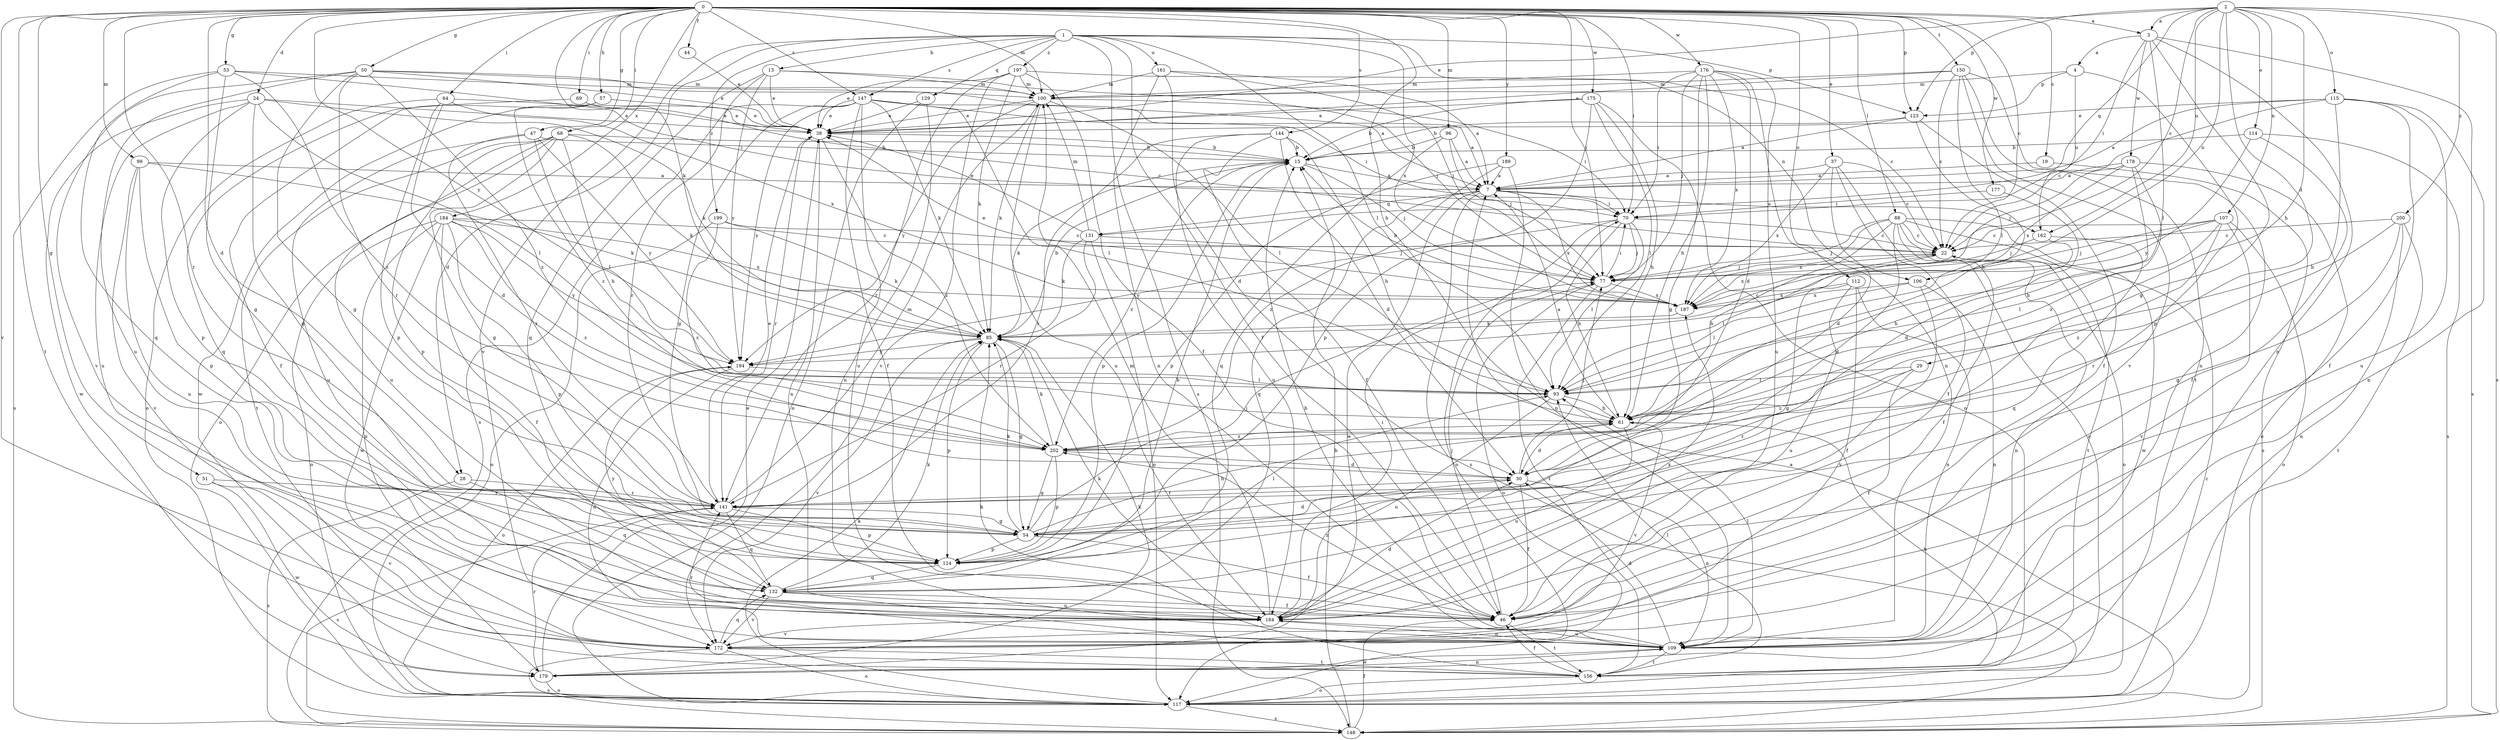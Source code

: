 strict digraph  {
0;
1;
2;
3;
4;
7;
13;
15;
19;
22;
24;
28;
29;
30;
37;
38;
44;
46;
47;
50;
51;
53;
54;
57;
61;
64;
68;
69;
70;
77;
85;
88;
93;
96;
99;
100;
106;
107;
109;
112;
114;
115;
117;
123;
124;
129;
131;
132;
141;
144;
147;
148;
150;
156;
161;
162;
164;
172;
175;
176;
177;
178;
179;
184;
187;
189;
194;
197;
199;
200;
202;
0 -> 3  [label=a];
0 -> 19  [label=c];
0 -> 22  [label=c];
0 -> 24  [label=d];
0 -> 28  [label=d];
0 -> 37  [label=e];
0 -> 44  [label=f];
0 -> 47  [label=g];
0 -> 50  [label=g];
0 -> 51  [label=g];
0 -> 53  [label=g];
0 -> 57  [label=h];
0 -> 61  [label=h];
0 -> 64  [label=i];
0 -> 68  [label=i];
0 -> 69  [label=i];
0 -> 70  [label=i];
0 -> 77  [label=j];
0 -> 85  [label=k];
0 -> 88  [label=l];
0 -> 96  [label=m];
0 -> 99  [label=m];
0 -> 100  [label=m];
0 -> 112  [label=o];
0 -> 123  [label=p];
0 -> 141  [label=r];
0 -> 144  [label=s];
0 -> 147  [label=s];
0 -> 150  [label=t];
0 -> 156  [label=t];
0 -> 172  [label=v];
0 -> 175  [label=w];
0 -> 176  [label=w];
0 -> 177  [label=w];
0 -> 184  [label=x];
0 -> 189  [label=y];
0 -> 194  [label=y];
1 -> 13  [label=b];
1 -> 28  [label=d];
1 -> 46  [label=f];
1 -> 93  [label=l];
1 -> 106  [label=n];
1 -> 123  [label=p];
1 -> 129  [label=q];
1 -> 147  [label=s];
1 -> 148  [label=s];
1 -> 161  [label=u];
1 -> 172  [label=v];
1 -> 187  [label=x];
1 -> 197  [label=z];
1 -> 199  [label=z];
2 -> 3  [label=a];
2 -> 22  [label=c];
2 -> 29  [label=d];
2 -> 38  [label=e];
2 -> 61  [label=h];
2 -> 106  [label=n];
2 -> 107  [label=n];
2 -> 114  [label=o];
2 -> 115  [label=o];
2 -> 123  [label=p];
2 -> 131  [label=q];
2 -> 148  [label=s];
2 -> 162  [label=u];
2 -> 200  [label=z];
3 -> 4  [label=a];
3 -> 54  [label=g];
3 -> 70  [label=i];
3 -> 93  [label=l];
3 -> 109  [label=n];
3 -> 148  [label=s];
3 -> 178  [label=w];
4 -> 100  [label=m];
4 -> 123  [label=p];
4 -> 124  [label=p];
4 -> 162  [label=u];
7 -> 70  [label=i];
7 -> 131  [label=q];
7 -> 132  [label=q];
7 -> 148  [label=s];
7 -> 162  [label=u];
7 -> 179  [label=w];
7 -> 187  [label=x];
13 -> 38  [label=e];
13 -> 77  [label=j];
13 -> 100  [label=m];
13 -> 132  [label=q];
13 -> 141  [label=r];
13 -> 194  [label=y];
15 -> 7  [label=a];
15 -> 77  [label=j];
15 -> 85  [label=k];
15 -> 124  [label=p];
15 -> 202  [label=z];
19 -> 7  [label=a];
19 -> 148  [label=s];
22 -> 77  [label=j];
22 -> 93  [label=l];
22 -> 109  [label=n];
22 -> 187  [label=x];
24 -> 38  [label=e];
24 -> 54  [label=g];
24 -> 85  [label=k];
24 -> 93  [label=l];
24 -> 124  [label=p];
24 -> 164  [label=u];
24 -> 179  [label=w];
28 -> 132  [label=q];
28 -> 141  [label=r];
28 -> 148  [label=s];
29 -> 46  [label=f];
29 -> 93  [label=l];
29 -> 141  [label=r];
29 -> 202  [label=z];
30 -> 46  [label=f];
30 -> 77  [label=j];
30 -> 109  [label=n];
30 -> 141  [label=r];
37 -> 7  [label=a];
37 -> 22  [label=c];
37 -> 30  [label=d];
37 -> 46  [label=f];
37 -> 117  [label=o];
37 -> 187  [label=x];
38 -> 15  [label=b];
38 -> 109  [label=n];
38 -> 141  [label=r];
38 -> 202  [label=z];
44 -> 38  [label=e];
46 -> 77  [label=j];
46 -> 156  [label=t];
46 -> 202  [label=z];
47 -> 15  [label=b];
47 -> 93  [label=l];
47 -> 141  [label=r];
47 -> 164  [label=u];
47 -> 194  [label=y];
50 -> 7  [label=a];
50 -> 38  [label=e];
50 -> 54  [label=g];
50 -> 100  [label=m];
50 -> 141  [label=r];
50 -> 164  [label=u];
50 -> 172  [label=v];
50 -> 202  [label=z];
51 -> 141  [label=r];
51 -> 172  [label=v];
51 -> 179  [label=w];
53 -> 54  [label=g];
53 -> 70  [label=i];
53 -> 100  [label=m];
53 -> 132  [label=q];
53 -> 148  [label=s];
53 -> 202  [label=z];
54 -> 30  [label=d];
54 -> 46  [label=f];
54 -> 61  [label=h];
54 -> 77  [label=j];
54 -> 85  [label=k];
54 -> 124  [label=p];
57 -> 38  [label=e];
57 -> 46  [label=f];
57 -> 179  [label=w];
57 -> 202  [label=z];
61 -> 7  [label=a];
61 -> 30  [label=d];
61 -> 164  [label=u];
61 -> 172  [label=v];
61 -> 202  [label=z];
64 -> 30  [label=d];
64 -> 38  [label=e];
64 -> 117  [label=o];
64 -> 124  [label=p];
64 -> 187  [label=x];
68 -> 15  [label=b];
68 -> 54  [label=g];
68 -> 61  [label=h];
68 -> 85  [label=k];
68 -> 117  [label=o];
68 -> 124  [label=p];
68 -> 156  [label=t];
68 -> 164  [label=u];
69 -> 22  [label=c];
69 -> 38  [label=e];
69 -> 132  [label=q];
70 -> 22  [label=c];
70 -> 61  [label=h];
70 -> 77  [label=j];
70 -> 93  [label=l];
70 -> 117  [label=o];
70 -> 194  [label=y];
77 -> 70  [label=i];
77 -> 117  [label=o];
77 -> 156  [label=t];
77 -> 187  [label=x];
85 -> 15  [label=b];
85 -> 22  [label=c];
85 -> 54  [label=g];
85 -> 124  [label=p];
85 -> 172  [label=v];
85 -> 194  [label=y];
88 -> 22  [label=c];
88 -> 30  [label=d];
88 -> 46  [label=f];
88 -> 61  [label=h];
88 -> 77  [label=j];
88 -> 117  [label=o];
88 -> 156  [label=t];
88 -> 179  [label=w];
88 -> 187  [label=x];
93 -> 61  [label=h];
93 -> 164  [label=u];
96 -> 7  [label=a];
96 -> 15  [label=b];
96 -> 77  [label=j];
96 -> 132  [label=q];
99 -> 7  [label=a];
99 -> 85  [label=k];
99 -> 124  [label=p];
99 -> 164  [label=u];
99 -> 172  [label=v];
100 -> 38  [label=e];
100 -> 70  [label=i];
100 -> 85  [label=k];
100 -> 93  [label=l];
100 -> 164  [label=u];
100 -> 194  [label=y];
106 -> 46  [label=f];
106 -> 93  [label=l];
106 -> 109  [label=n];
106 -> 187  [label=x];
107 -> 22  [label=c];
107 -> 77  [label=j];
107 -> 93  [label=l];
107 -> 117  [label=o];
107 -> 172  [label=v];
107 -> 187  [label=x];
107 -> 202  [label=z];
109 -> 15  [label=b];
109 -> 30  [label=d];
109 -> 93  [label=l];
109 -> 141  [label=r];
109 -> 156  [label=t];
109 -> 164  [label=u];
109 -> 179  [label=w];
112 -> 54  [label=g];
112 -> 109  [label=n];
112 -> 164  [label=u];
112 -> 172  [label=v];
112 -> 187  [label=x];
114 -> 15  [label=b];
114 -> 46  [label=f];
114 -> 148  [label=s];
114 -> 194  [label=y];
115 -> 7  [label=a];
115 -> 22  [label=c];
115 -> 38  [label=e];
115 -> 46  [label=f];
115 -> 61  [label=h];
115 -> 109  [label=n];
115 -> 164  [label=u];
117 -> 22  [label=c];
117 -> 85  [label=k];
117 -> 148  [label=s];
123 -> 7  [label=a];
123 -> 15  [label=b];
123 -> 46  [label=f];
123 -> 61  [label=h];
124 -> 93  [label=l];
124 -> 132  [label=q];
129 -> 38  [label=e];
129 -> 109  [label=n];
129 -> 117  [label=o];
131 -> 38  [label=e];
131 -> 77  [label=j];
131 -> 85  [label=k];
131 -> 100  [label=m];
131 -> 117  [label=o];
131 -> 141  [label=r];
132 -> 15  [label=b];
132 -> 46  [label=f];
132 -> 85  [label=k];
132 -> 164  [label=u];
132 -> 172  [label=v];
132 -> 194  [label=y];
141 -> 38  [label=e];
141 -> 54  [label=g];
141 -> 100  [label=m];
141 -> 124  [label=p];
141 -> 132  [label=q];
141 -> 148  [label=s];
144 -> 15  [label=b];
144 -> 30  [label=d];
144 -> 46  [label=f];
144 -> 61  [label=h];
144 -> 141  [label=r];
144 -> 164  [label=u];
147 -> 7  [label=a];
147 -> 38  [label=e];
147 -> 46  [label=f];
147 -> 54  [label=g];
147 -> 70  [label=i];
147 -> 85  [label=k];
147 -> 93  [label=l];
147 -> 148  [label=s];
147 -> 164  [label=u];
147 -> 194  [label=y];
148 -> 7  [label=a];
148 -> 15  [label=b];
148 -> 46  [label=f];
150 -> 22  [label=c];
150 -> 38  [label=e];
150 -> 93  [label=l];
150 -> 100  [label=m];
150 -> 109  [label=n];
150 -> 156  [label=t];
150 -> 172  [label=v];
156 -> 46  [label=f];
156 -> 61  [label=h];
156 -> 85  [label=k];
156 -> 93  [label=l];
156 -> 117  [label=o];
161 -> 7  [label=a];
161 -> 30  [label=d];
161 -> 77  [label=j];
161 -> 100  [label=m];
161 -> 109  [label=n];
162 -> 61  [label=h];
162 -> 77  [label=j];
162 -> 132  [label=q];
164 -> 30  [label=d];
164 -> 70  [label=i];
164 -> 85  [label=k];
164 -> 100  [label=m];
164 -> 109  [label=n];
164 -> 172  [label=v];
164 -> 187  [label=x];
172 -> 117  [label=o];
172 -> 132  [label=q];
172 -> 148  [label=s];
172 -> 156  [label=t];
175 -> 15  [label=b];
175 -> 38  [label=e];
175 -> 61  [label=h];
175 -> 93  [label=l];
175 -> 117  [label=o];
175 -> 124  [label=p];
176 -> 30  [label=d];
176 -> 54  [label=g];
176 -> 61  [label=h];
176 -> 70  [label=i];
176 -> 77  [label=j];
176 -> 100  [label=m];
176 -> 109  [label=n];
176 -> 164  [label=u];
176 -> 187  [label=x];
177 -> 30  [label=d];
177 -> 70  [label=i];
178 -> 7  [label=a];
178 -> 61  [label=h];
178 -> 77  [label=j];
178 -> 117  [label=o];
178 -> 187  [label=x];
178 -> 202  [label=z];
179 -> 38  [label=e];
179 -> 85  [label=k];
179 -> 109  [label=n];
179 -> 117  [label=o];
179 -> 141  [label=r];
184 -> 22  [label=c];
184 -> 46  [label=f];
184 -> 109  [label=n];
184 -> 117  [label=o];
184 -> 124  [label=p];
184 -> 179  [label=w];
184 -> 187  [label=x];
184 -> 194  [label=y];
184 -> 202  [label=z];
187 -> 15  [label=b];
187 -> 38  [label=e];
187 -> 85  [label=k];
189 -> 7  [label=a];
189 -> 109  [label=n];
189 -> 124  [label=p];
189 -> 202  [label=z];
194 -> 93  [label=l];
194 -> 109  [label=n];
194 -> 117  [label=o];
197 -> 22  [label=c];
197 -> 38  [label=e];
197 -> 46  [label=f];
197 -> 85  [label=k];
197 -> 100  [label=m];
197 -> 141  [label=r];
197 -> 172  [label=v];
199 -> 22  [label=c];
199 -> 85  [label=k];
199 -> 117  [label=o];
199 -> 202  [label=z];
200 -> 22  [label=c];
200 -> 54  [label=g];
200 -> 109  [label=n];
200 -> 141  [label=r];
200 -> 156  [label=t];
202 -> 30  [label=d];
202 -> 54  [label=g];
202 -> 85  [label=k];
202 -> 124  [label=p];
}

